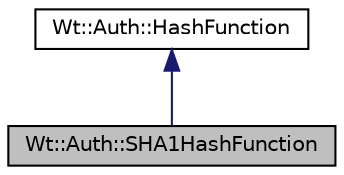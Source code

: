 digraph "Wt::Auth::SHA1HashFunction"
{
 // LATEX_PDF_SIZE
  edge [fontname="Helvetica",fontsize="10",labelfontname="Helvetica",labelfontsize="10"];
  node [fontname="Helvetica",fontsize="10",shape=record];
  Node1 [label="Wt::Auth::SHA1HashFunction",height=0.2,width=0.4,color="black", fillcolor="grey75", style="filled", fontcolor="black",tooltip="A cryptographic hash function implemented using SHA1."];
  Node2 -> Node1 [dir="back",color="midnightblue",fontsize="10",style="solid",fontname="Helvetica"];
  Node2 [label="Wt::Auth::HashFunction",height=0.2,width=0.4,color="black", fillcolor="white", style="filled",URL="$classWt_1_1Auth_1_1HashFunction.html",tooltip="An abstract cryptographic hash function interface."];
}
